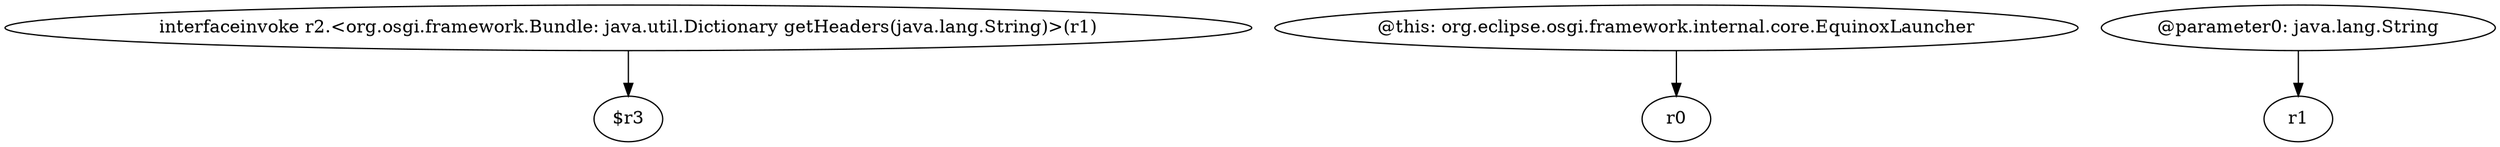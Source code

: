 digraph g {
0[label="interfaceinvoke r2.<org.osgi.framework.Bundle: java.util.Dictionary getHeaders(java.lang.String)>(r1)"]
1[label="$r3"]
0->1[label=""]
2[label="@this: org.eclipse.osgi.framework.internal.core.EquinoxLauncher"]
3[label="r0"]
2->3[label=""]
4[label="@parameter0: java.lang.String"]
5[label="r1"]
4->5[label=""]
}